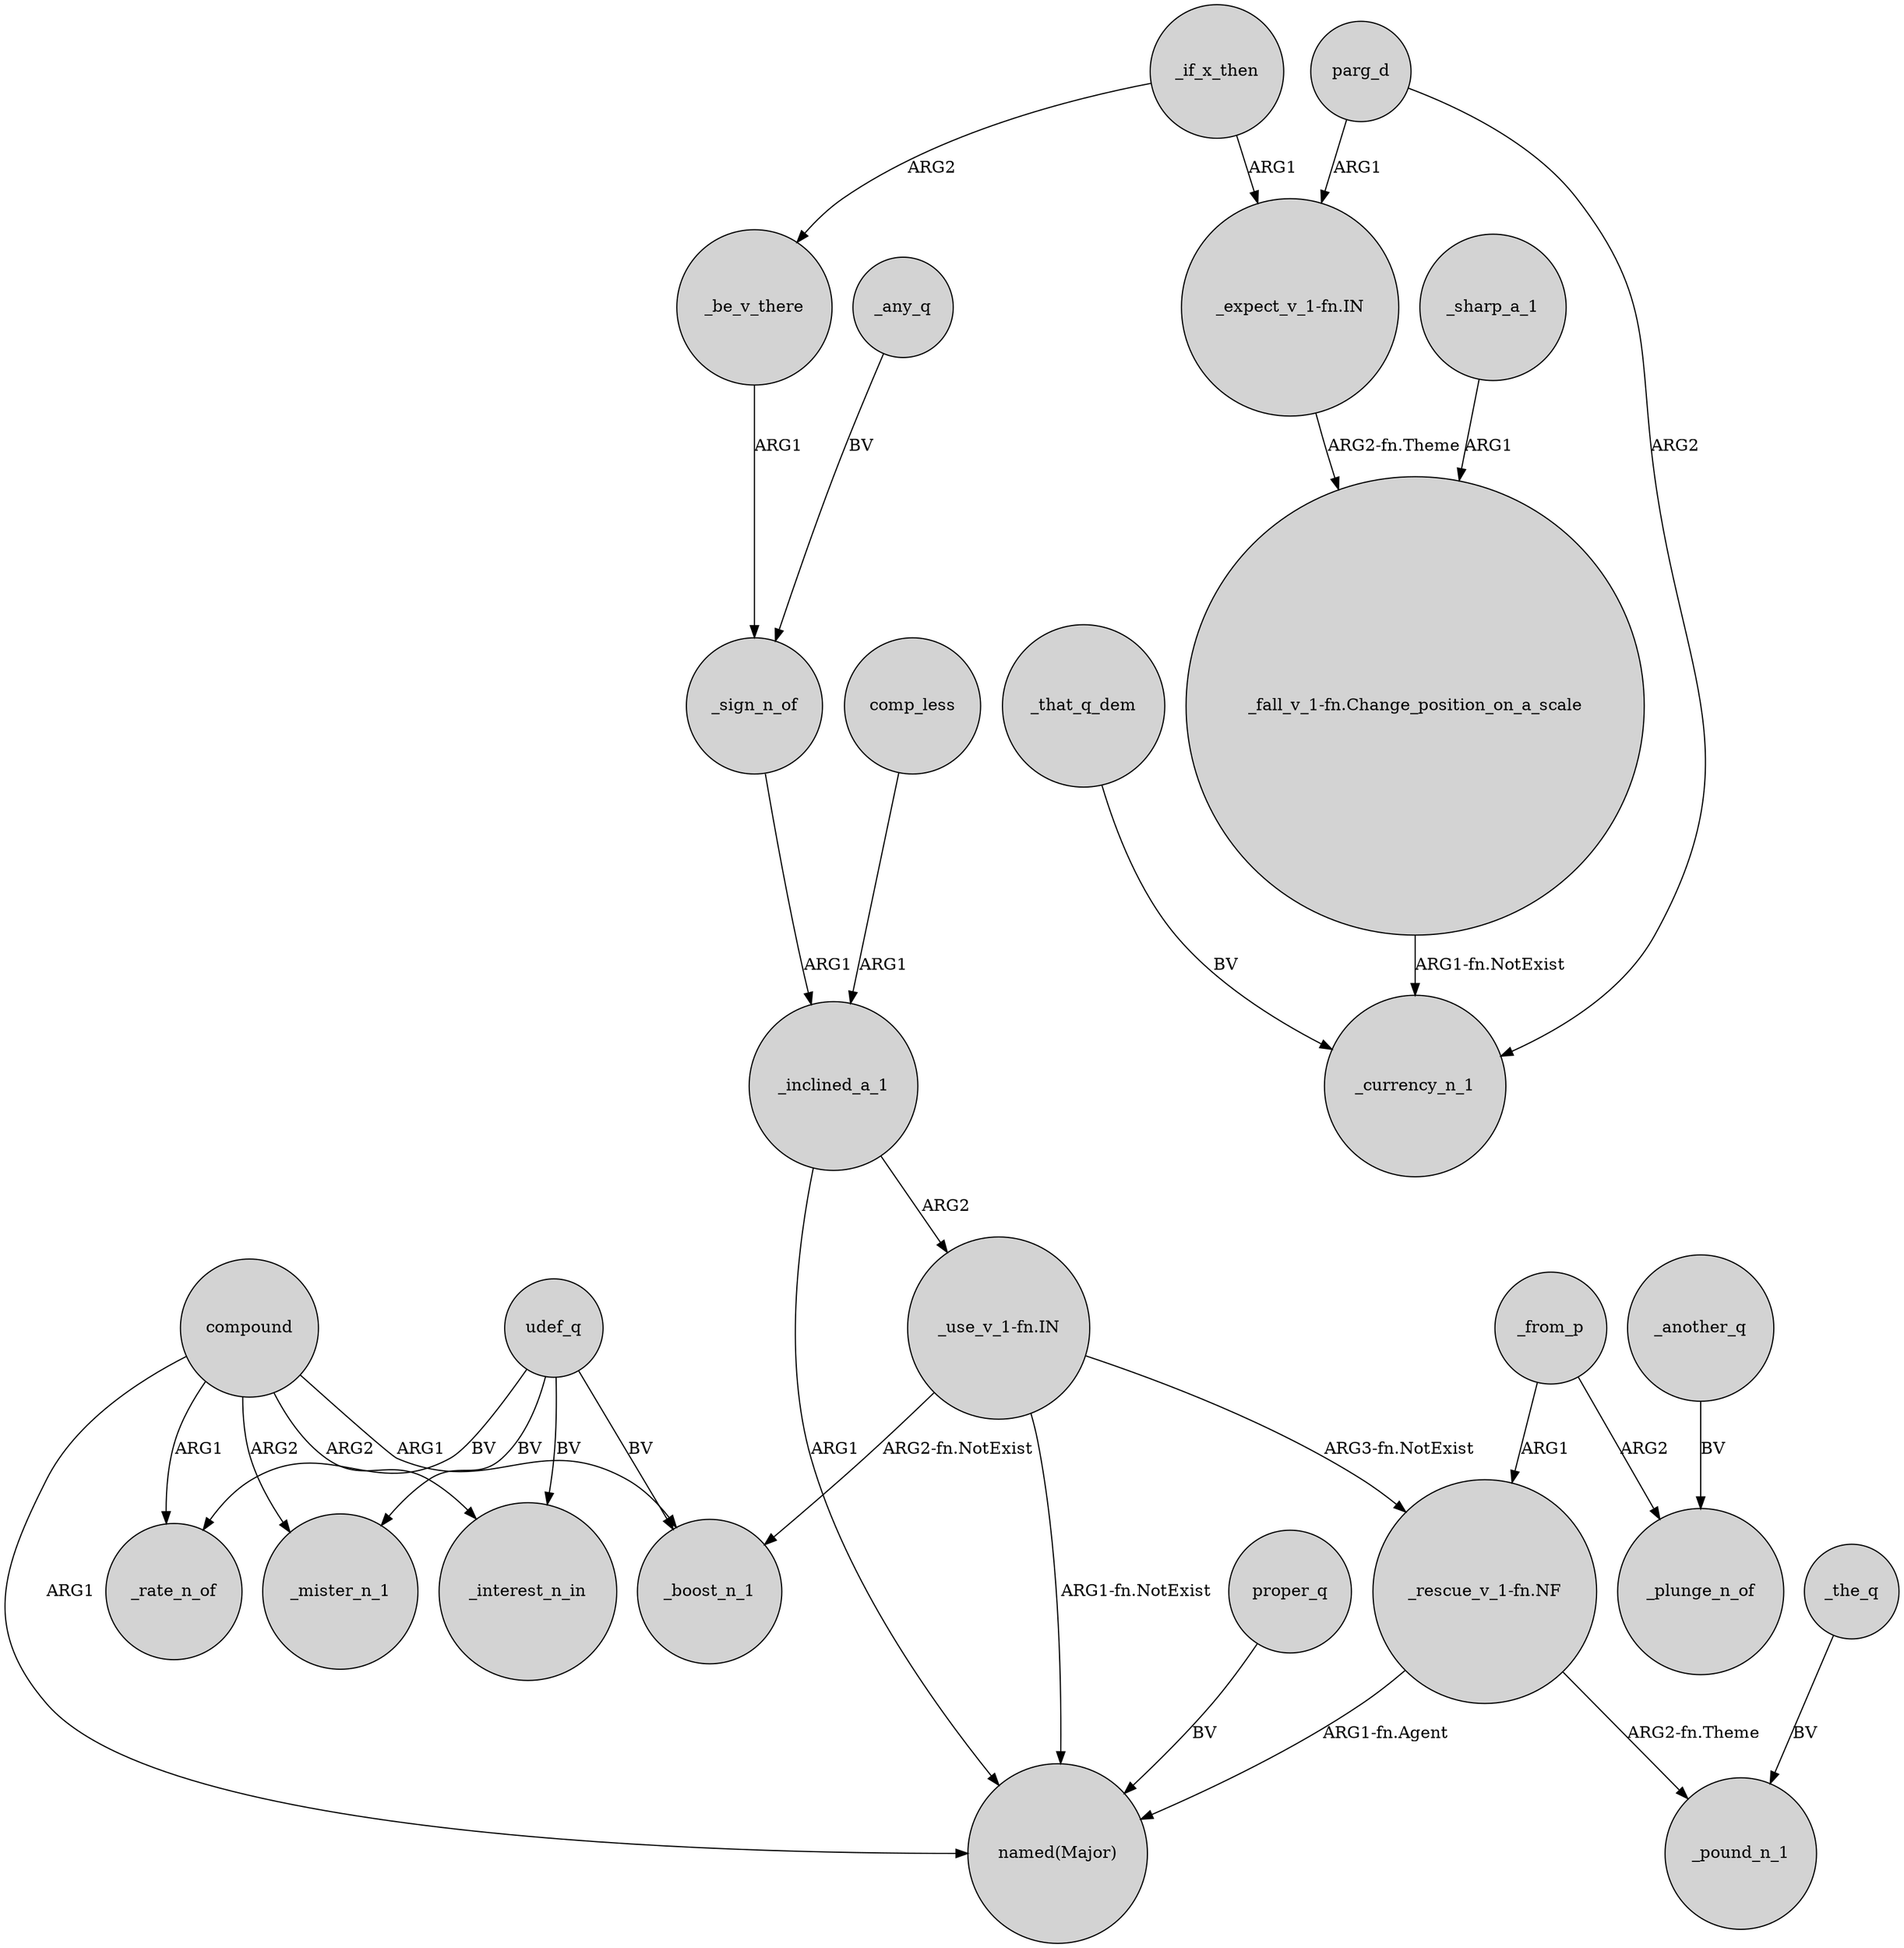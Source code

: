 digraph {
	node [shape=circle style=filled]
	"_use_v_1-fn.IN" -> _boost_n_1 [label="ARG2-fn.NotExist"]
	_if_x_then -> "_expect_v_1-fn.IN" [label=ARG1]
	_inclined_a_1 -> "_use_v_1-fn.IN" [label=ARG2]
	compound -> _boost_n_1 [label=ARG1]
	"_rescue_v_1-fn.NF" -> _pound_n_1 [label="ARG2-fn.Theme"]
	_the_q -> _pound_n_1 [label=BV]
	_another_q -> _plunge_n_of [label=BV]
	compound -> _mister_n_1 [label=ARG2]
	proper_q -> "named(Major)" [label=BV]
	_from_p -> "_rescue_v_1-fn.NF" [label=ARG1]
	parg_d -> _currency_n_1 [label=ARG2]
	compound -> _rate_n_of [label=ARG1]
	udef_q -> _mister_n_1 [label=BV]
	_inclined_a_1 -> "named(Major)" [label=ARG1]
	udef_q -> _rate_n_of [label=BV]
	udef_q -> _interest_n_in [label=BV]
	_any_q -> _sign_n_of [label=BV]
	comp_less -> _inclined_a_1 [label=ARG1]
	udef_q -> _boost_n_1 [label=BV]
	compound -> _interest_n_in [label=ARG2]
	_sign_n_of -> _inclined_a_1 [label=ARG1]
	"_expect_v_1-fn.IN" -> "_fall_v_1-fn.Change_position_on_a_scale" [label="ARG2-fn.Theme"]
	_sharp_a_1 -> "_fall_v_1-fn.Change_position_on_a_scale" [label=ARG1]
	_that_q_dem -> _currency_n_1 [label=BV]
	parg_d -> "_expect_v_1-fn.IN" [label=ARG1]
	_be_v_there -> _sign_n_of [label=ARG1]
	"_fall_v_1-fn.Change_position_on_a_scale" -> _currency_n_1 [label="ARG1-fn.NotExist"]
	_if_x_then -> _be_v_there [label=ARG2]
	"_use_v_1-fn.IN" -> "named(Major)" [label="ARG1-fn.NotExist"]
	"_use_v_1-fn.IN" -> "_rescue_v_1-fn.NF" [label="ARG3-fn.NotExist"]
	compound -> "named(Major)" [label=ARG1]
	_from_p -> _plunge_n_of [label=ARG2]
	"_rescue_v_1-fn.NF" -> "named(Major)" [label="ARG1-fn.Agent"]
}
